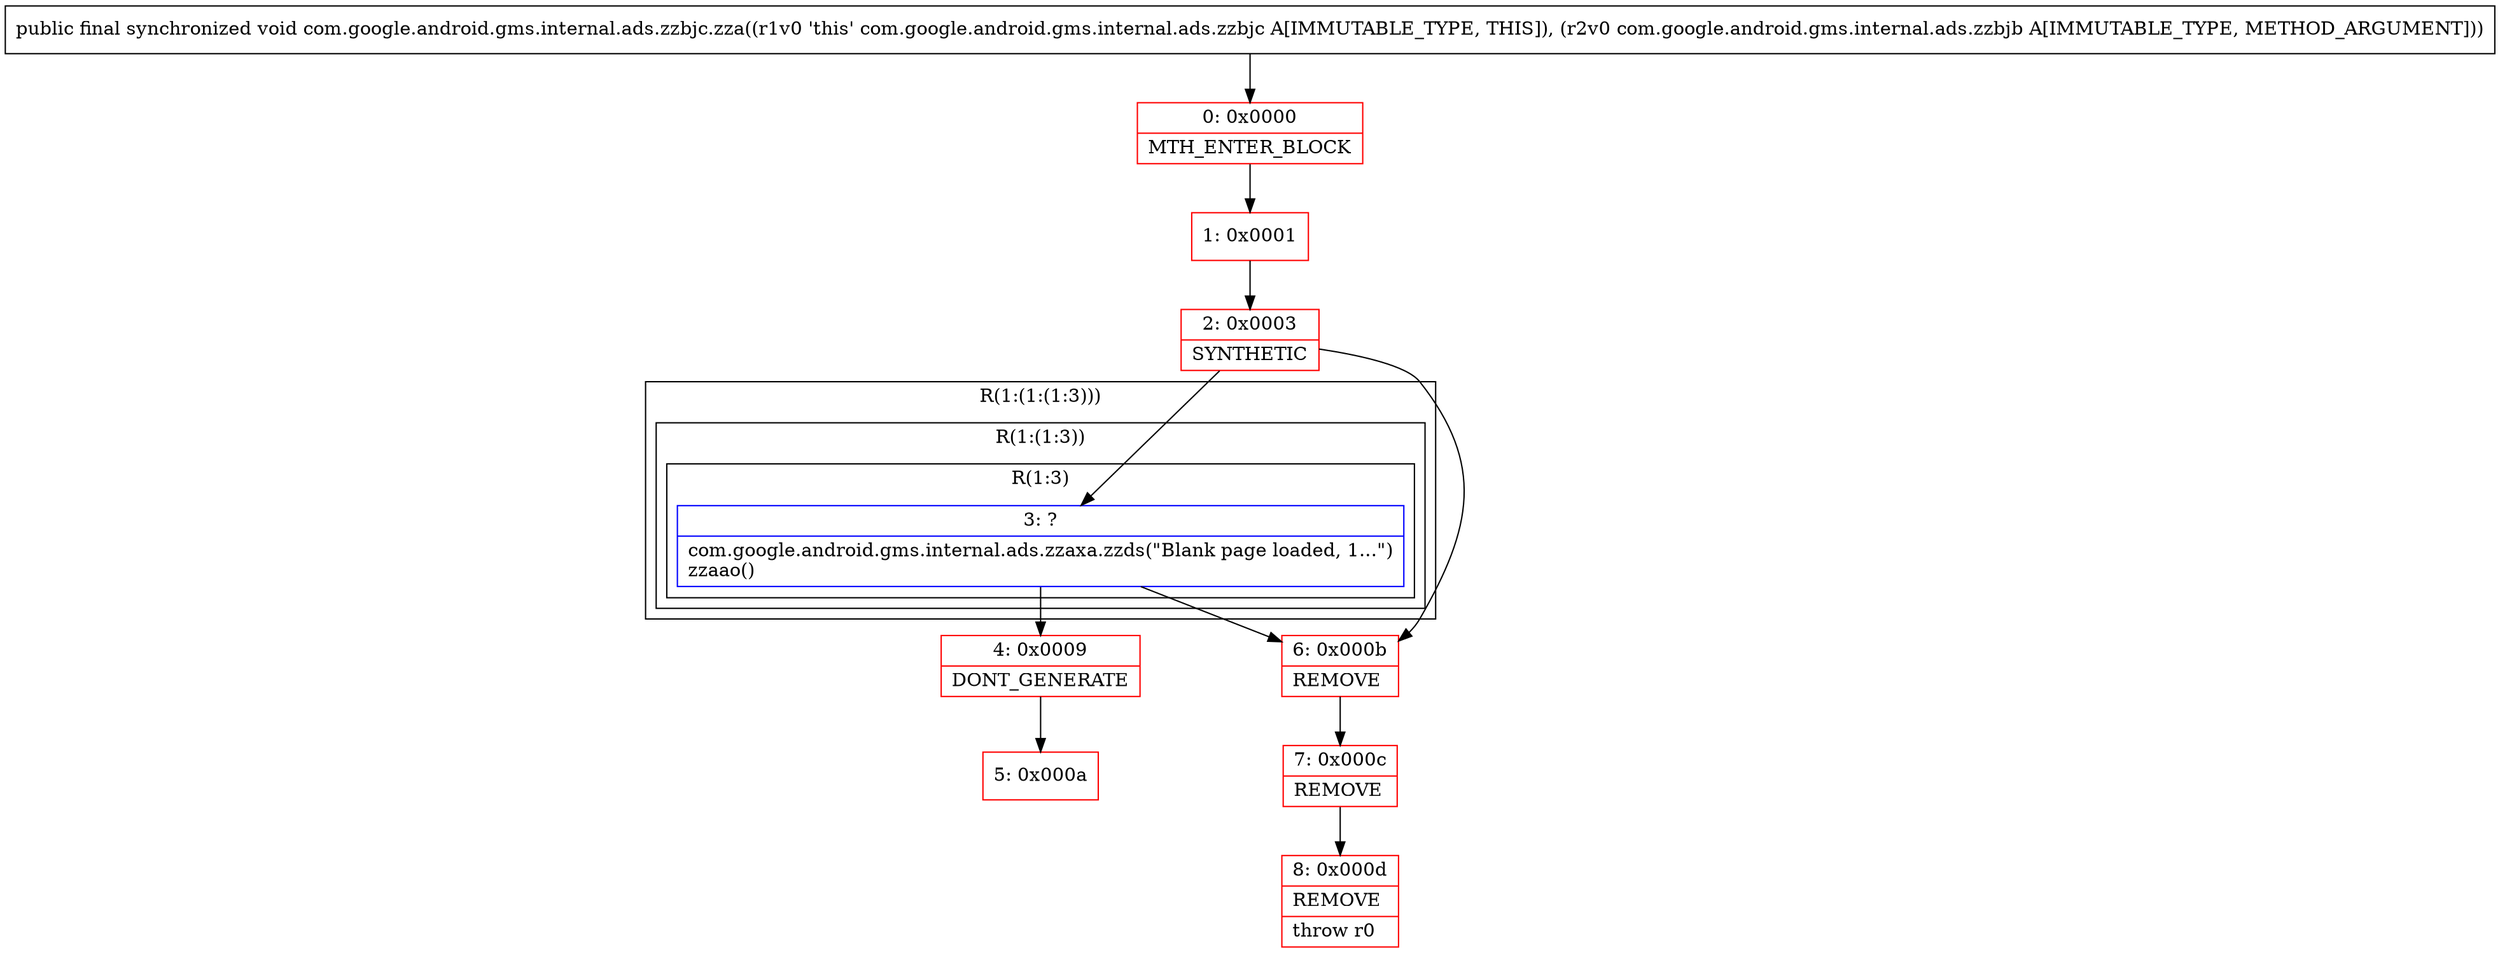 digraph "CFG forcom.google.android.gms.internal.ads.zzbjc.zza(Lcom\/google\/android\/gms\/internal\/ads\/zzbjb;)V" {
subgraph cluster_Region_525080179 {
label = "R(1:(1:(1:3)))";
node [shape=record,color=blue];
subgraph cluster_Region_796797531 {
label = "R(1:(1:3))";
node [shape=record,color=blue];
subgraph cluster_Region_526181768 {
label = "R(1:3)";
node [shape=record,color=blue];
Node_3 [shape=record,label="{3\:\ ?|com.google.android.gms.internal.ads.zzaxa.zzds(\"Blank page loaded, 1...\")\lzzaao()\l}"];
}
}
}
Node_0 [shape=record,color=red,label="{0\:\ 0x0000|MTH_ENTER_BLOCK\l}"];
Node_1 [shape=record,color=red,label="{1\:\ 0x0001}"];
Node_2 [shape=record,color=red,label="{2\:\ 0x0003|SYNTHETIC\l}"];
Node_4 [shape=record,color=red,label="{4\:\ 0x0009|DONT_GENERATE\l}"];
Node_5 [shape=record,color=red,label="{5\:\ 0x000a}"];
Node_6 [shape=record,color=red,label="{6\:\ 0x000b|REMOVE\l}"];
Node_7 [shape=record,color=red,label="{7\:\ 0x000c|REMOVE\l}"];
Node_8 [shape=record,color=red,label="{8\:\ 0x000d|REMOVE\l|throw r0\l}"];
MethodNode[shape=record,label="{public final synchronized void com.google.android.gms.internal.ads.zzbjc.zza((r1v0 'this' com.google.android.gms.internal.ads.zzbjc A[IMMUTABLE_TYPE, THIS]), (r2v0 com.google.android.gms.internal.ads.zzbjb A[IMMUTABLE_TYPE, METHOD_ARGUMENT])) }"];
MethodNode -> Node_0;
Node_3 -> Node_4;
Node_3 -> Node_6;
Node_0 -> Node_1;
Node_1 -> Node_2;
Node_2 -> Node_3;
Node_2 -> Node_6;
Node_4 -> Node_5;
Node_6 -> Node_7;
Node_7 -> Node_8;
}

